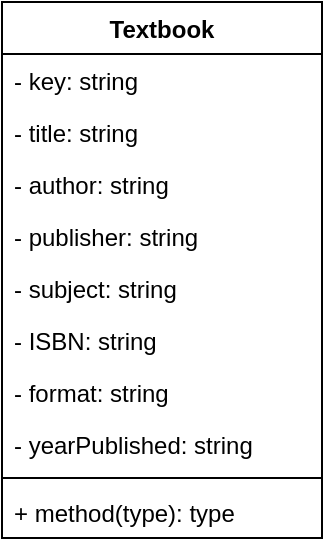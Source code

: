 <mxfile version="21.6.5" type="device">
  <diagram name="Page-1" id="OyL17CTYqvrrEE9zaYEu">
    <mxGraphModel dx="594" dy="1676" grid="1" gridSize="10" guides="1" tooltips="1" connect="1" arrows="1" fold="1" page="1" pageScale="1" pageWidth="850" pageHeight="1100" math="0" shadow="0">
      <root>
        <mxCell id="0" />
        <mxCell id="1" parent="0" />
        <mxCell id="cuT2BRKeD2LDKRY1QqCd-1" value="Textbook" style="swimlane;fontStyle=1;align=center;verticalAlign=top;childLayout=stackLayout;horizontal=1;startSize=26;horizontalStack=0;resizeParent=1;resizeParentMax=0;resizeLast=0;collapsible=1;marginBottom=0;whiteSpace=wrap;html=1;" parent="1" vertex="1">
          <mxGeometry x="180" y="140" width="160" height="268" as="geometry" />
        </mxCell>
        <mxCell id="cuT2BRKeD2LDKRY1QqCd-10" value="- key: string" style="text;strokeColor=none;fillColor=none;align=left;verticalAlign=top;spacingLeft=4;spacingRight=4;overflow=hidden;rotatable=0;points=[[0,0.5],[1,0.5]];portConstraint=eastwest;whiteSpace=wrap;html=1;" parent="cuT2BRKeD2LDKRY1QqCd-1" vertex="1">
          <mxGeometry y="26" width="160" height="26" as="geometry" />
        </mxCell>
        <mxCell id="cuT2BRKeD2LDKRY1QqCd-2" value="- title: string" style="text;strokeColor=none;fillColor=none;align=left;verticalAlign=top;spacingLeft=4;spacingRight=4;overflow=hidden;rotatable=0;points=[[0,0.5],[1,0.5]];portConstraint=eastwest;whiteSpace=wrap;html=1;" parent="cuT2BRKeD2LDKRY1QqCd-1" vertex="1">
          <mxGeometry y="52" width="160" height="26" as="geometry" />
        </mxCell>
        <mxCell id="cuT2BRKeD2LDKRY1QqCd-11" value="- author: string" style="text;strokeColor=none;fillColor=none;align=left;verticalAlign=top;spacingLeft=4;spacingRight=4;overflow=hidden;rotatable=0;points=[[0,0.5],[1,0.5]];portConstraint=eastwest;whiteSpace=wrap;html=1;" parent="cuT2BRKeD2LDKRY1QqCd-1" vertex="1">
          <mxGeometry y="78" width="160" height="26" as="geometry" />
        </mxCell>
        <mxCell id="cuT2BRKeD2LDKRY1QqCd-12" value="- publisher: string" style="text;strokeColor=none;fillColor=none;align=left;verticalAlign=top;spacingLeft=4;spacingRight=4;overflow=hidden;rotatable=0;points=[[0,0.5],[1,0.5]];portConstraint=eastwest;whiteSpace=wrap;html=1;" parent="cuT2BRKeD2LDKRY1QqCd-1" vertex="1">
          <mxGeometry y="104" width="160" height="26" as="geometry" />
        </mxCell>
        <mxCell id="cuT2BRKeD2LDKRY1QqCd-13" value="- subject: string" style="text;strokeColor=none;fillColor=none;align=left;verticalAlign=top;spacingLeft=4;spacingRight=4;overflow=hidden;rotatable=0;points=[[0,0.5],[1,0.5]];portConstraint=eastwest;whiteSpace=wrap;html=1;" parent="cuT2BRKeD2LDKRY1QqCd-1" vertex="1">
          <mxGeometry y="130" width="160" height="26" as="geometry" />
        </mxCell>
        <mxCell id="cuT2BRKeD2LDKRY1QqCd-14" value="- ISBN: string" style="text;strokeColor=none;fillColor=none;align=left;verticalAlign=top;spacingLeft=4;spacingRight=4;overflow=hidden;rotatable=0;points=[[0,0.5],[1,0.5]];portConstraint=eastwest;whiteSpace=wrap;html=1;" parent="cuT2BRKeD2LDKRY1QqCd-1" vertex="1">
          <mxGeometry y="156" width="160" height="26" as="geometry" />
        </mxCell>
        <mxCell id="cuT2BRKeD2LDKRY1QqCd-15" value="- format: string" style="text;strokeColor=none;fillColor=none;align=left;verticalAlign=top;spacingLeft=4;spacingRight=4;overflow=hidden;rotatable=0;points=[[0,0.5],[1,0.5]];portConstraint=eastwest;whiteSpace=wrap;html=1;" parent="cuT2BRKeD2LDKRY1QqCd-1" vertex="1">
          <mxGeometry y="182" width="160" height="26" as="geometry" />
        </mxCell>
        <mxCell id="cuT2BRKeD2LDKRY1QqCd-16" value="- yearPublished: string" style="text;strokeColor=none;fillColor=none;align=left;verticalAlign=top;spacingLeft=4;spacingRight=4;overflow=hidden;rotatable=0;points=[[0,0.5],[1,0.5]];portConstraint=eastwest;whiteSpace=wrap;html=1;" parent="cuT2BRKeD2LDKRY1QqCd-1" vertex="1">
          <mxGeometry y="208" width="160" height="26" as="geometry" />
        </mxCell>
        <mxCell id="cuT2BRKeD2LDKRY1QqCd-3" value="" style="line;strokeWidth=1;fillColor=none;align=left;verticalAlign=middle;spacingTop=-1;spacingLeft=3;spacingRight=3;rotatable=0;labelPosition=right;points=[];portConstraint=eastwest;strokeColor=inherit;" parent="cuT2BRKeD2LDKRY1QqCd-1" vertex="1">
          <mxGeometry y="234" width="160" height="8" as="geometry" />
        </mxCell>
        <mxCell id="cuT2BRKeD2LDKRY1QqCd-4" value="+ method(type): type" style="text;strokeColor=none;fillColor=none;align=left;verticalAlign=top;spacingLeft=4;spacingRight=4;overflow=hidden;rotatable=0;points=[[0,0.5],[1,0.5]];portConstraint=eastwest;whiteSpace=wrap;html=1;" parent="cuT2BRKeD2LDKRY1QqCd-1" vertex="1">
          <mxGeometry y="242" width="160" height="26" as="geometry" />
        </mxCell>
      </root>
    </mxGraphModel>
  </diagram>
</mxfile>
